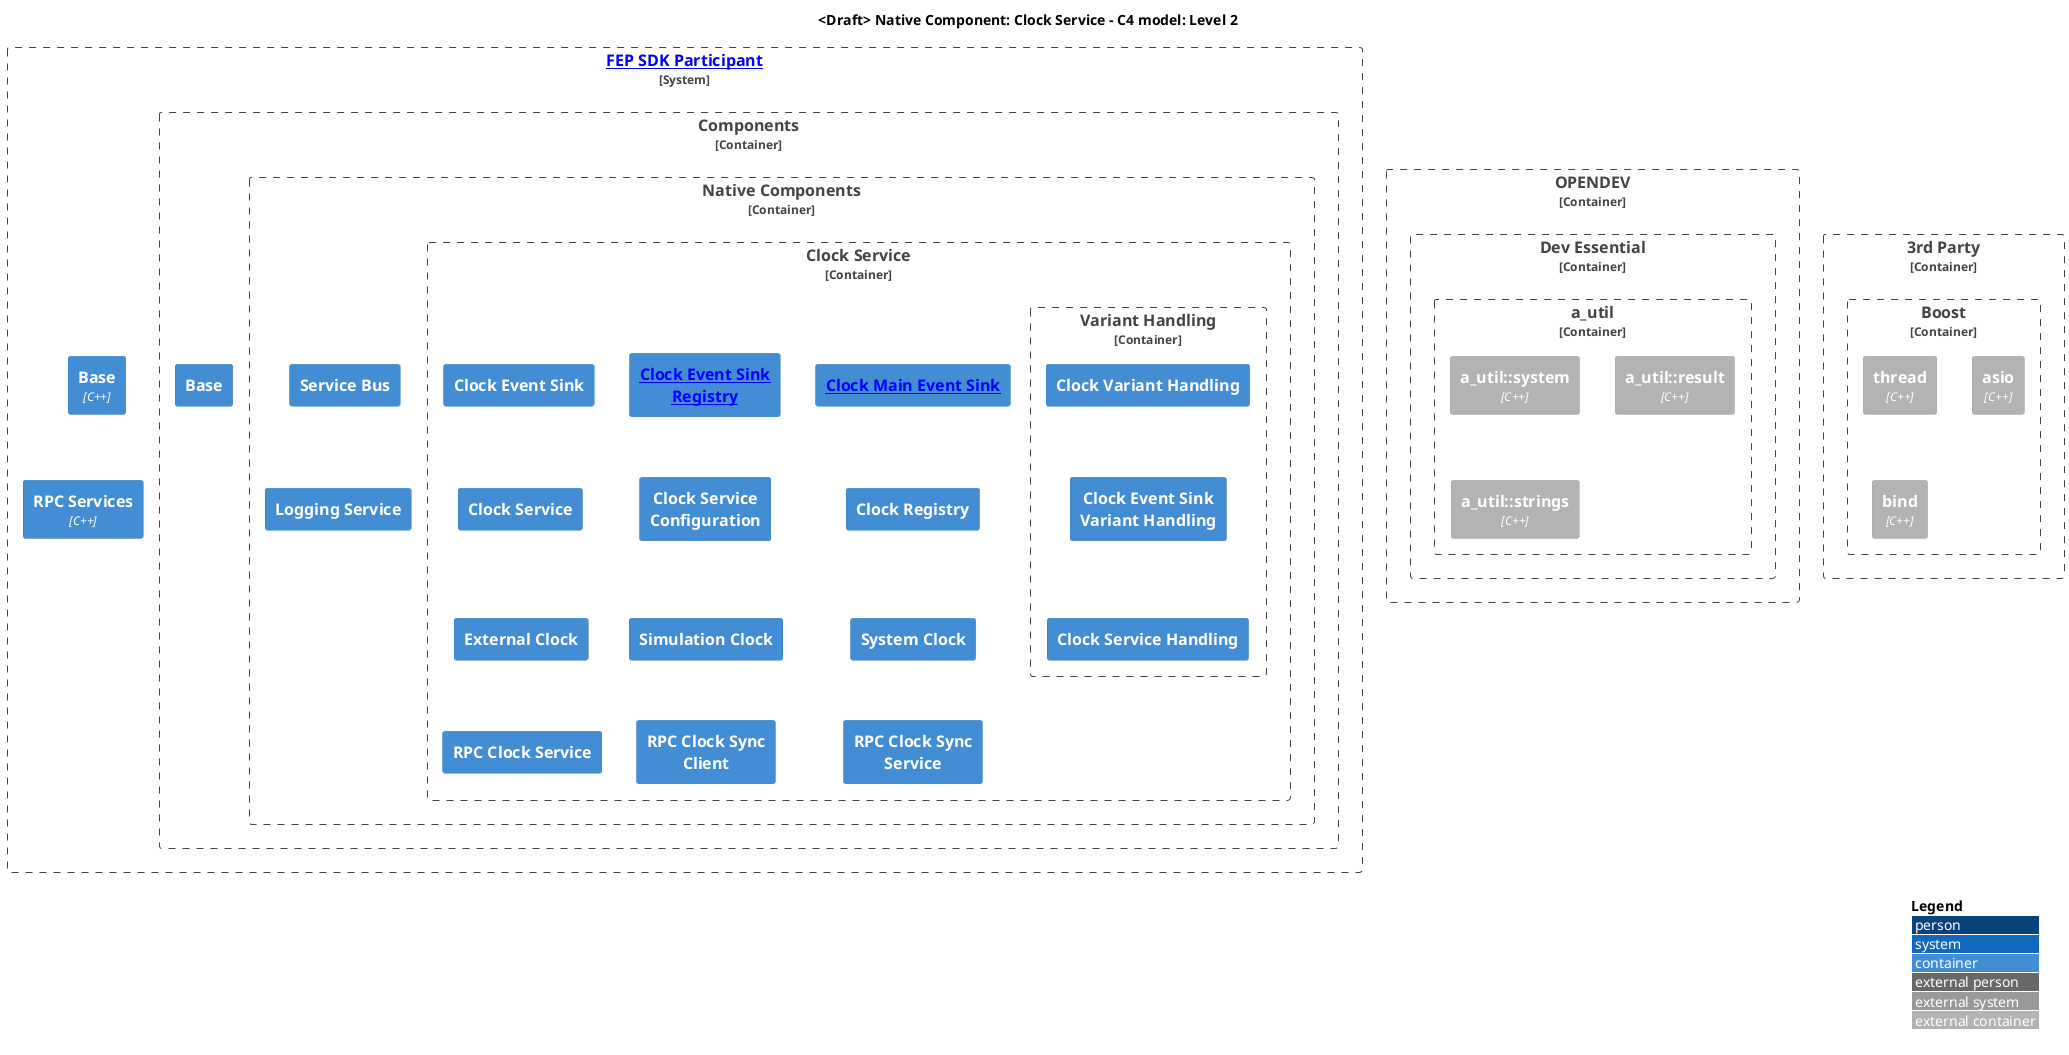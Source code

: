 /**
 * Copyright 2023 CARIAD SE.
 *
 * This Source Code Form is subject to the terms of the Mozilla
 * Public License, v. 2.0. If a copy of the MPL was not distributed
 * with this file, You can obtain one at https://mozilla.org/MPL/2.0/.
 */

@startuml
skinparam backgroundColor transparent
!include <c4/C4_Container.puml>  

LAYOUT_WITH_LEGEND()

title <Draft> Native Component: Clock Service - C4 model: Level 2

System_Boundary(sys_fep_participant, [[lvl1_participant_overview.svg FEP SDK Participant]]){
  
  Container(cont_base, "Base", "C++", "")
  Container(cont_rpc_services, "RPC Services", "C++", "")
  
  Container_Boundary(cont_components, "Components"){
    
    Container(cont_comp_base, "Base", "", "")
    
    Container_Boundary(cont_ncomp, "Native Components"){
      Container_Boundary(cont_ncomp_clock_service, "Clock Service"){
        Container(cont_ncomp_clock_event_sink, "Clock Event Sink", "","")
        
        Container(cont_ncomp_clock_event_sink_registry, [[lvl3_ncomp_clock_event_sink_registry.svg Clock Event Sink Registry]], "", "")
        Container(cont_ncomp_clock_main_event_sink, [[lvl3_ncomp_clock_main_event_sink.svg Clock Main Event Sink]], "","")
        Container(cont_ncomp_clock_registry, "Clock Registry", "", "")
        Container(cont_ncomp_clock_serv, "Clock Service", "", "")
        Container(cont_ncomp_clock_service_configuration, "Clock Service Configuration", "","")
        Container(cont_ncomp_clock_external, "External Clock", "","")
        Container(cont_ncomp_clock_rpc_service, "RPC Clock Service", "", "")
        Container(cont_ncomp_clock_rpc_sync_client, "RPC Clock Sync\nClient", "","")
        Container(cont_ncomp_clock_rpc_sync_service, "RPC Clock Sync\nService", "","")
        Container(cont_ncomp_clock_simulation, "Simulation Clock", "","")
        Container(cont_ncomp_clock_system, "System Clock", "","")
        
        Container_Boundary(cont_ncomp_clock_variant, "Variant Handling"){
          Container(cont_ncomp_clock_var, "Clock Variant Handling", "","")
          Container(cont_ncomp_clock_var_event_sink, "Clock Event Sink\nVariant Handling", "","")
          Container(cont_ncomp_clock_var_clock_serv, "Clock Service Handling", "","")
        }
      }
      
      Container(cont_ncomp_logging_service, "Logging Service", "","")
      Container(cont_ncomp_service_bus, "Service Bus", "","")
      
    }
  }
}

Container_Boundary(cont_opendev, "OPENDEV"){
   Container_Boundary(cont_dev_essential, "Dev Essential"){
    Container_Boundary(cont_dev_essential_autil, "a_util") {
      Container_Ext(cont_devess_sys, "a_util::system", "C++")
      Container_Ext(cont_devess_res, "a_util::result", "C++")
      Container_Ext(cont_devess_str, "a_util::strings", "C++")
    }
   }
}

Container_Boundary(cont_3rdParty, "3rd Party"){
   Container_Boundary(cont_boost, "Boost"){
    Container_Ext(cont_boost_thread, "thread", "C++", "")
    Container_Ext(cont_boost_asio, "asio", "C++", "")
    Container_Ext(cont_boost_bind, "bind", "C++", "")
   }
}

Lay_D(cont_base, cont_rpc_services)
Lay_R(cont_base, cont_comp_base)
Lay_D(cont_ncomp_service_bus, cont_ncomp_logging_service)
Lay_R(cont_ncomp_service_bus, cont_ncomp_clock_event_sink)

Lay_D(cont_ncomp_clock_event_sink, cont_ncomp_clock_serv)
Lay_D(cont_ncomp_clock_serv, cont_ncomp_clock_external)
Lay_D(cont_ncomp_clock_external, cont_ncomp_clock_rpc_service)
Lay_R(cont_ncomp_clock_event_sink, cont_ncomp_clock_event_sink_registry)

Lay_D(cont_ncomp_clock_event_sink_registry, cont_ncomp_clock_service_configuration)
Lay_D(cont_ncomp_clock_service_configuration, cont_ncomp_clock_simulation)
Lay_D(cont_ncomp_clock_simulation, cont_ncomp_clock_rpc_sync_client)
Lay_R(cont_ncomp_clock_event_sink_registry, cont_ncomp_clock_main_event_sink)

Lay_D(cont_ncomp_clock_main_event_sink, cont_ncomp_clock_registry)
Lay_D(cont_ncomp_clock_registry, cont_ncomp_clock_system)
Lay_D(cont_ncomp_clock_system, cont_ncomp_clock_rpc_sync_service)
Lay_R(cont_ncomp_clock_main_event_sink, cont_ncomp_clock_var)

Lay_D(cont_ncomp_clock_var, cont_ncomp_clock_var_event_sink)
Lay_D(cont_ncomp_clock_var_event_sink, cont_ncomp_clock_var_clock_serv)

'Clock Event Sink Registry
'Rel(cont_ncomp_clock_event_sink_registry, cont_ncomp_clock_var_event_sink, "Uses", "GenericEventSinkAdapter")
'Rel(cont_ncomp_clock_event_sink_registry, cont_base, "Uses", "SingleThreadWorker")
'Rel(cont_ncomp_clock_event_sink_registry, cont_ncomp_logging_service, "Uses", "EasyLogging")
'Rel(cont_ncomp_clock_event_sink_registry, cont_boost_thread, "Uses", "latch")
'Rel(cont_ncomp_clock_event_sink_registry, cont_boost_asio, "Uses", "post")
'Rel(cont_ncomp_clock_event_sink_registry, cont_boost_bind, "Uses", "bind")
'Clock Main Event Sink
'Rel(cont_ncomp_clock_main_event_sink, cont_devess_res, "Uses", "a_util::result")
'Rel(cont_ncomp_clock_main_event_sink, cont_rpc_services, "Uses", "IRPCClockSyncMasterDef")
'Rel(cont_ncomp_clock_main_event_sink, cont_ncomp_logging_service, "Uses", "ILogger")
'Rel(cont_ncomp_clock_main_event_sink, cont_ncomp_clock_rpc_sync_client, "Uses", "RPCClockSyncClient")
'Rel(cont_ncomp_clock_main_event_sink, cont_devess_str, "Uses", "a_util::strings")
'Clock Registry
'Rel(cont_ncomp_clock_registry, cont_ncomp_clock_var, "Uses", "GenericClockAdapter")
'Rel(cont_ncomp_clock_registry, cont_ncomp_logging_service, "Uses", "EasyLogging")
'Rel(cont_ncomp_clock_main_event_sink, cont_devess_res, "Uses", "a_util::result")
'Rel(cont_ncomp_clock_main_event_sink, cont_devess_str, "Uses", "a_util::strings")
'Clock Service
'Rel(cont_ncomp_clock_serv, cont_ncomp_clock_registry,"Uses","IClockRegistry,ClockRegistry")
'Rel(cont_ncomp_clock_serv, cont_ncomp_clock_var, "Uses", "GenericClockAdapter")
'Rel(cont_ncomp_clock_serv, cont_ncomp_clock_main_event_sink, "Uses", "ClockMainEventSink")
'Rel(cont_ncomp_clock_serv, cont_ncomp_clock_service_configuration, "Uses", "ClockServiceConfiguration")
'Rel(cont_ncomp_clock_serv, cont_comp_base, "Uses", "Component")
'Rel(cont_ncomp_clock_serv, cont_ncomp_logging_service, "Uses", "EasyLogging")
'Rel(cont_ncomp_clock_serv, cont_ncomp_clock_simulation, "Uses", "SimulationClock")
'Rel(cont_ncomp_clock_serv, cont_ncomp_clock_system, "Uses", "SystemClock")
'Rel(cont_ncomp_clock_serv, cont_ncomp_clock_rpc_service, "Uses", "IRPCClockServiceDef,RPCClockService")
'Rel(cont_ncomp_clock_serv, cont_ncomp_clock_rpc_sync_service, "Uses", "RPCClockSyncService")
'Rel(cont_ncomp_clock_serv, cont_ncomp_service_bus, "Uses", "IServiceBus")
'Rel(cont_ncomp_clock_main_event_sink, cont_devess_res, "Uses", "a_util::result")
'Rel(cont_ncomp_clock_main_event_sink, cont_devess_str, "Uses", "a_util::strings")
'Clock Service Configuration
'Rel(cont_ncomp_clock_service_configuration, cont_base, "Uses", "Configuration,PropertyVariable")
'Rel(cont_ncomp_clock_service_configuration, cont_ncomp_logging_service, "Uses", "ILogger,EasyLogging")
'External Clock
'RPC Clock Service
'Rel(cont_ncomp_clock_rpc_service, cont_ncomp_clock_serv, "Uses", "IClockService")
'Rel(cont_ncomp_clock_rpc_service, cont_ncomp_service_bus, "Uses", "RPCService")
'Rel(cont_ncomp_clock_rpc_service,cont_rpc_services, "Uses", "IRPCClockServiceDef,RPCClockServiceStub")
'Rel(cont_ncomp_clock_rpc_service, cont_ncomp_clock_serv, cont_ncomp, "Uses", "IClockService")
'RPC Clock Sync Client
'Rel(cont_ncomp_clock_rpc_sync_client, cont_ncomp_service_bus, "Uses", "RPCServiceClient")
'Rel(cont_ncomp_clock_rpc_sync_client, cont_rpc_services, "Uses", "IRPCClockSyncSlaveDef,IRPCClockSyncMasterDef,RPCClockSyncSlaveClientStub")
'RPC Clock Sync Service
'Rel(cont_ncomp_clock_rpc_sync_service, cont_ncomp_logging_service, "Uses", "EasyLogging")
'Rel(cont_ncomp_clock_rpc_sync_service, cont_ncomp_service_bus, "Uses", "RPCService")
'Rel(cont_ncomp_clock_rpc_sync_service, cont_rpc_services, "Uses", "IRPCClockSyncMasterDef,RPCClockSyncMasterServiceStub")
'Rel(cont_ncomp_clock_rpc_service, cont_ncomp_clock_serv, cont_ncomp, "Uses", "IClockService")
'Rel(cont_ncomp_clock_rpc_service, cont_ncomp_clock_main_event_sink, "Uses", "IClockMainEventSink")
'Simulation Clock
'Rel(cont_ncomp_clock_simulation, cont_ncomp_clock_event_sink, "Uses", "ClockEventSink")
'Rel(cont_ncomp_clock_simulation, cont_ncomp_clock_external, "Uses", "IExternalClock,ExternalClock")
'Rel(cont_ncomp_clock_simulation, cont_ncomp_clock_serv, "Uses", "")
'System Clock
'Rel(cont_ncomp_clock_system, cont_ncomp_clock_event_sink, "Uses", "ClockEventSink")
'Rel(cont_ncomp_clock_system, cont_ncomp_clock_external, "Uses", "IExternalClock,ExternalClock")
'Rel(cont_ncomp_clock_system, cont_ncomp_clock_serv, "Uses", "")
'Rel(cont_ncomp_clock_system, cont_devess_sys, "Uses", "a_util::system")
'Clock Variant Handling
'Rel(cont_ncomp_clock_var, cont_comp_base, "Uses", "IComponent,IComponents")
'Rel(cont_ncomp_clock_var, cont_ncomp_clock_rpc_service, "Uses", "IClockService")
'Rel(cont_ncomp_clock_var, cont_ncomp_logging_service, "Uses", "ILogger,EasyLogging")
'Clock Event Sink Variant Handling

'Logging Service
'Rel(cont_ncomp_logging_service, cont_ncomp_clock_var_clock_serv, "Uses", "ClockServiceAdapter")

@enduml